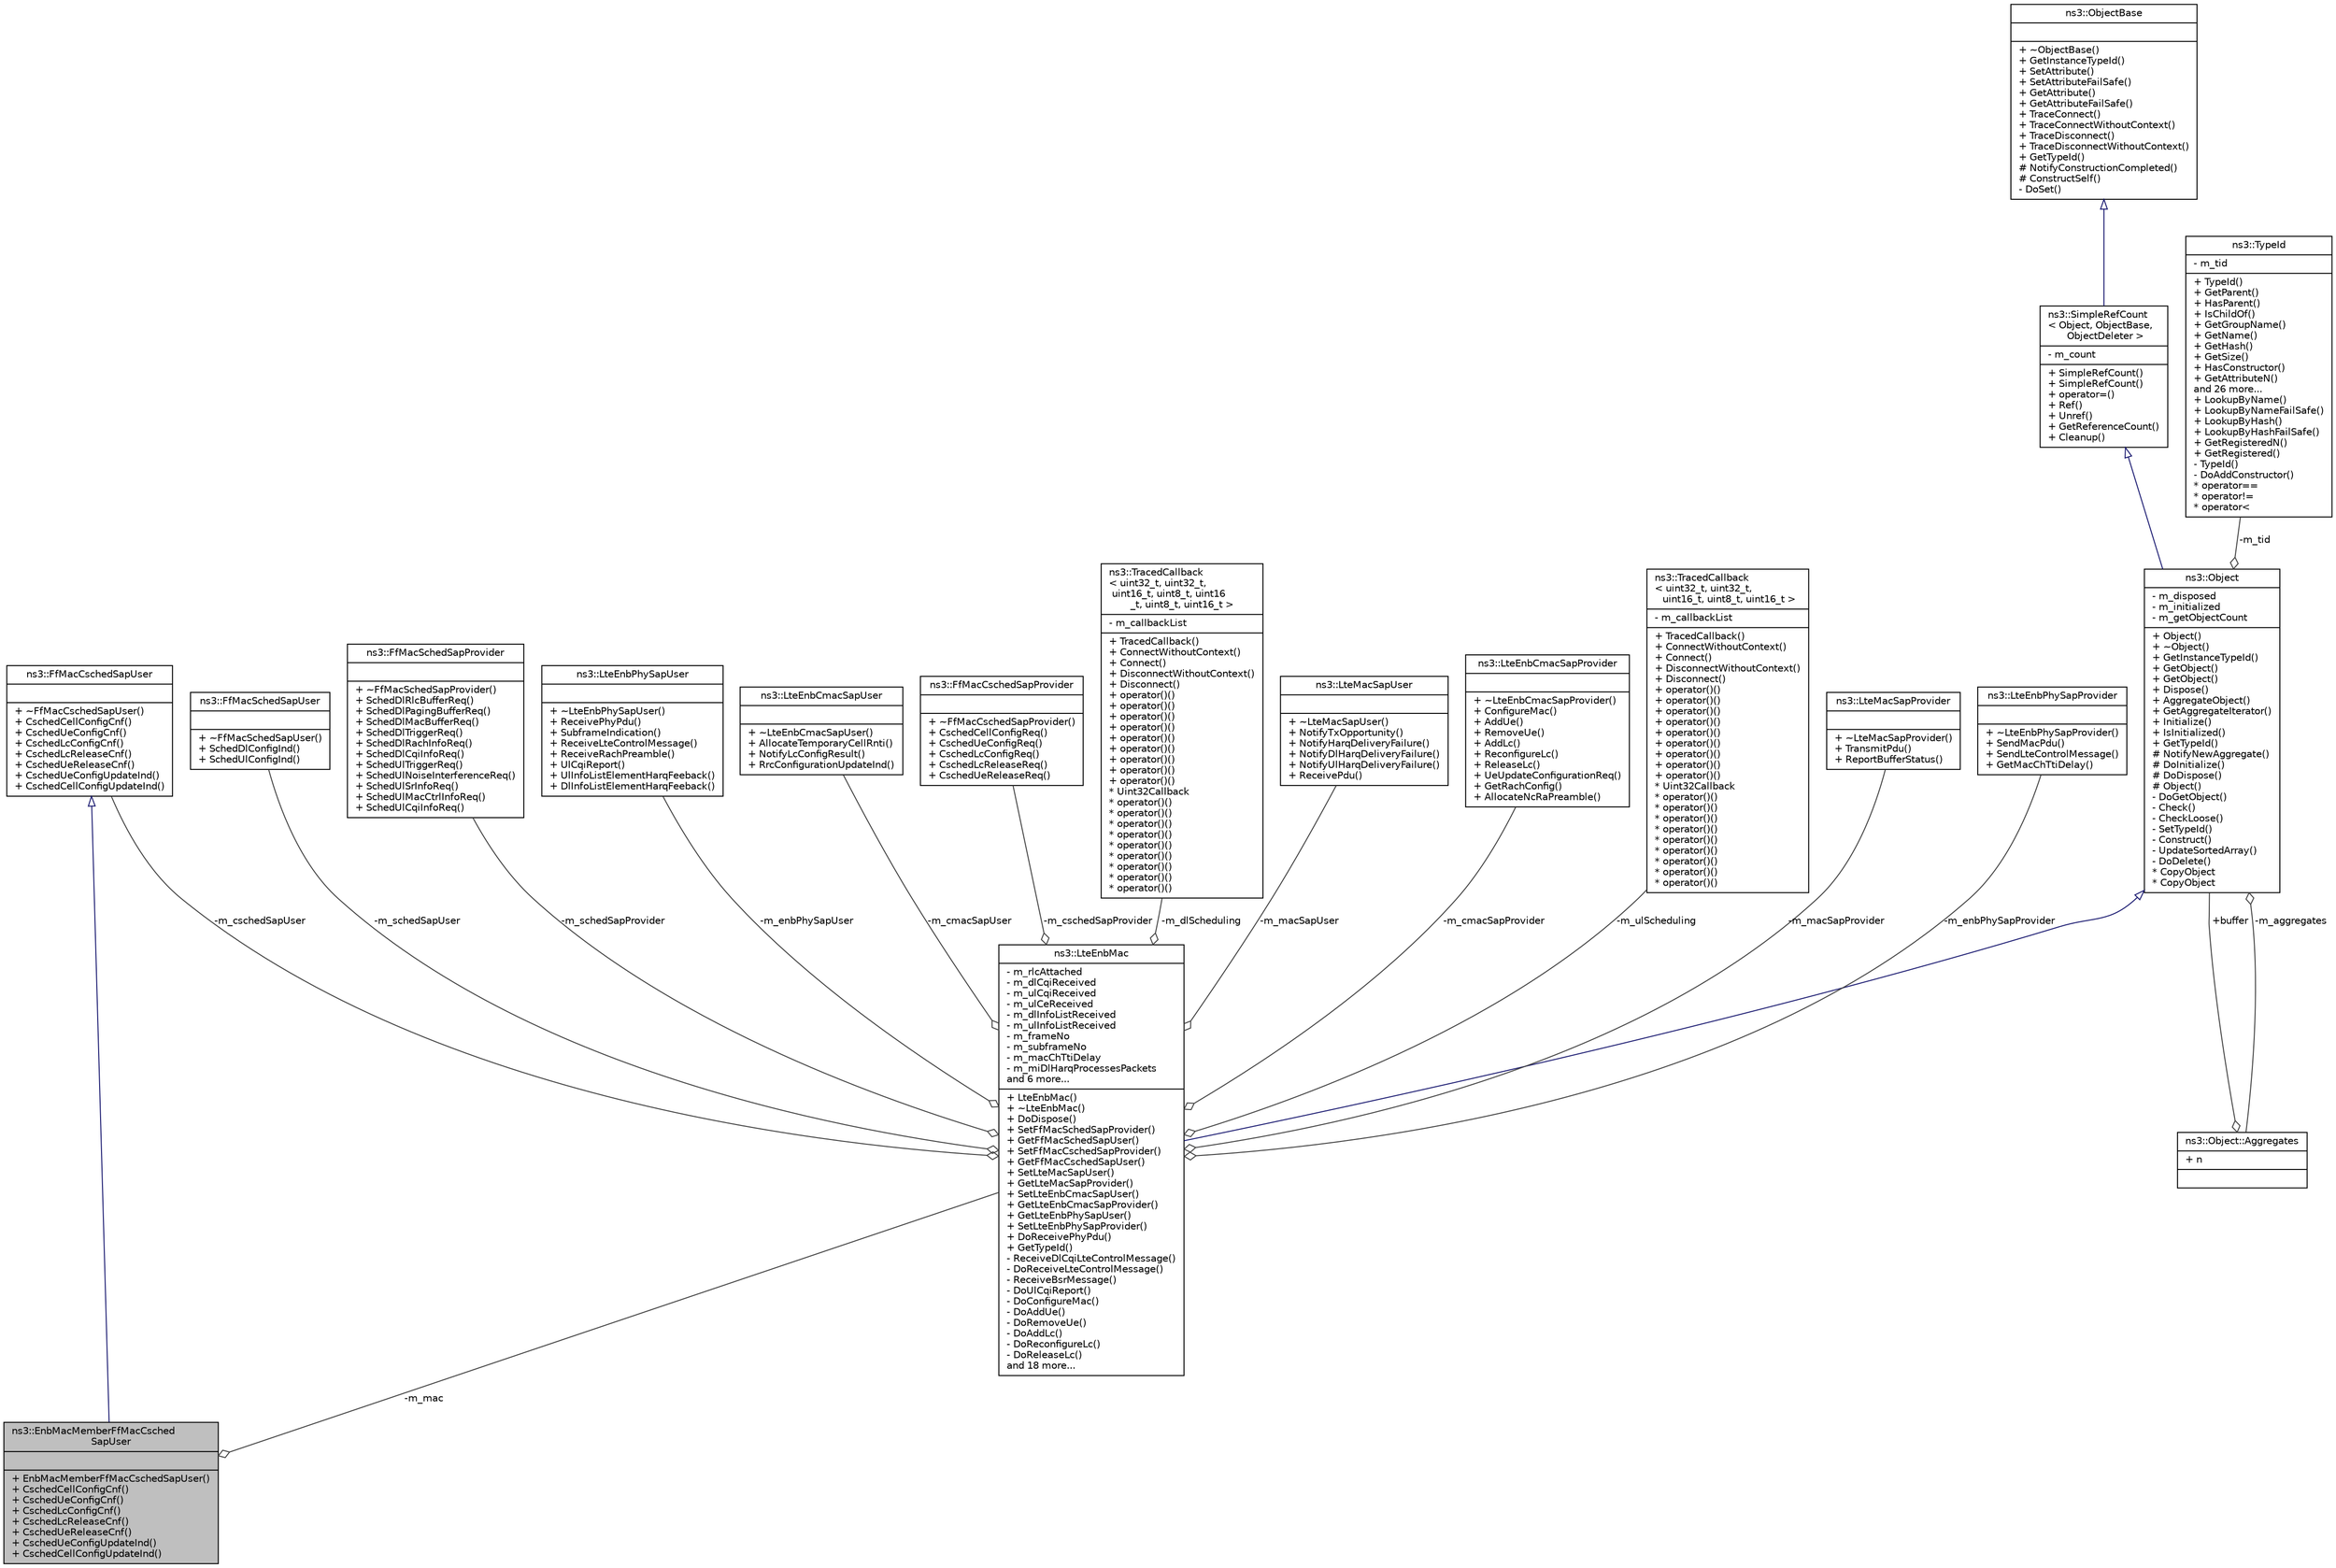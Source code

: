 digraph "ns3::EnbMacMemberFfMacCschedSapUser"
{
  edge [fontname="Helvetica",fontsize="10",labelfontname="Helvetica",labelfontsize="10"];
  node [fontname="Helvetica",fontsize="10",shape=record];
  Node1 [label="{ns3::EnbMacMemberFfMacCsched\lSapUser\n||+ EnbMacMemberFfMacCschedSapUser()\l+ CschedCellConfigCnf()\l+ CschedUeConfigCnf()\l+ CschedLcConfigCnf()\l+ CschedLcReleaseCnf()\l+ CschedUeReleaseCnf()\l+ CschedUeConfigUpdateInd()\l+ CschedCellConfigUpdateInd()\l}",height=0.2,width=0.4,color="black", fillcolor="grey75", style="filled", fontcolor="black"];
  Node2 -> Node1 [dir="back",color="midnightblue",fontsize="10",style="solid",arrowtail="onormal"];
  Node2 [label="{ns3::FfMacCschedSapUser\n||+ ~FfMacCschedSapUser()\l+ CschedCellConfigCnf()\l+ CschedUeConfigCnf()\l+ CschedLcConfigCnf()\l+ CschedLcReleaseCnf()\l+ CschedUeReleaseCnf()\l+ CschedUeConfigUpdateInd()\l+ CschedCellConfigUpdateInd()\l}",height=0.2,width=0.4,color="black", fillcolor="white", style="filled",URL="$d9/d82/classns3_1_1FfMacCschedSapUser.html"];
  Node3 -> Node1 [color="grey25",fontsize="10",style="solid",label=" -m_mac" ,arrowhead="odiamond"];
  Node3 [label="{ns3::LteEnbMac\n|- m_rlcAttached\l- m_dlCqiReceived\l- m_ulCqiReceived\l- m_ulCeReceived\l- m_dlInfoListReceived\l- m_ulInfoListReceived\l- m_frameNo\l- m_subframeNo\l- m_macChTtiDelay\l- m_miDlHarqProcessesPackets\land 6 more...\l|+ LteEnbMac()\l+ ~LteEnbMac()\l+ DoDispose()\l+ SetFfMacSchedSapProvider()\l+ GetFfMacSchedSapUser()\l+ SetFfMacCschedSapProvider()\l+ GetFfMacCschedSapUser()\l+ SetLteMacSapUser()\l+ GetLteMacSapProvider()\l+ SetLteEnbCmacSapUser()\l+ GetLteEnbCmacSapProvider()\l+ GetLteEnbPhySapUser()\l+ SetLteEnbPhySapProvider()\l+ DoReceivePhyPdu()\l+ GetTypeId()\l- ReceiveDlCqiLteControlMessage()\l- DoReceiveLteControlMessage()\l- ReceiveBsrMessage()\l- DoUlCqiReport()\l- DoConfigureMac()\l- DoAddUe()\l- DoRemoveUe()\l- DoAddLc()\l- DoReconfigureLc()\l- DoReleaseLc()\land 18 more...\l}",height=0.2,width=0.4,color="black", fillcolor="white", style="filled",URL="$d5/d3a/classns3_1_1LteEnbMac.html"];
  Node4 -> Node3 [dir="back",color="midnightblue",fontsize="10",style="solid",arrowtail="onormal"];
  Node4 [label="{ns3::Object\n|- m_disposed\l- m_initialized\l- m_getObjectCount\l|+ Object()\l+ ~Object()\l+ GetInstanceTypeId()\l+ GetObject()\l+ GetObject()\l+ Dispose()\l+ AggregateObject()\l+ GetAggregateIterator()\l+ Initialize()\l+ IsInitialized()\l+ GetTypeId()\l# NotifyNewAggregate()\l# DoInitialize()\l# DoDispose()\l# Object()\l- DoGetObject()\l- Check()\l- CheckLoose()\l- SetTypeId()\l- Construct()\l- UpdateSortedArray()\l- DoDelete()\l* CopyObject\l* CopyObject\l}",height=0.2,width=0.4,color="black", fillcolor="white", style="filled",URL="$d9/d77/classns3_1_1Object.html",tooltip="A base class which provides memory management and object aggregation. "];
  Node5 -> Node4 [dir="back",color="midnightblue",fontsize="10",style="solid",arrowtail="onormal"];
  Node5 [label="{ns3::SimpleRefCount\l\< Object, ObjectBase,\l ObjectDeleter \>\n|- m_count\l|+ SimpleRefCount()\l+ SimpleRefCount()\l+ operator=()\l+ Ref()\l+ Unref()\l+ GetReferenceCount()\l+ Cleanup()\l}",height=0.2,width=0.4,color="black", fillcolor="white", style="filled",URL="$da/da1/classns3_1_1SimpleRefCount.html"];
  Node6 -> Node5 [dir="back",color="midnightblue",fontsize="10",style="solid",arrowtail="onormal"];
  Node6 [label="{ns3::ObjectBase\n||+ ~ObjectBase()\l+ GetInstanceTypeId()\l+ SetAttribute()\l+ SetAttributeFailSafe()\l+ GetAttribute()\l+ GetAttributeFailSafe()\l+ TraceConnect()\l+ TraceConnectWithoutContext()\l+ TraceDisconnect()\l+ TraceDisconnectWithoutContext()\l+ GetTypeId()\l# NotifyConstructionCompleted()\l# ConstructSelf()\l- DoSet()\l}",height=0.2,width=0.4,color="black", fillcolor="white", style="filled",URL="$d2/dac/classns3_1_1ObjectBase.html",tooltip="Anchor the ns-3 type and attribute system. "];
  Node7 -> Node4 [color="grey25",fontsize="10",style="solid",label=" -m_tid" ,arrowhead="odiamond"];
  Node7 [label="{ns3::TypeId\n|- m_tid\l|+ TypeId()\l+ GetParent()\l+ HasParent()\l+ IsChildOf()\l+ GetGroupName()\l+ GetName()\l+ GetHash()\l+ GetSize()\l+ HasConstructor()\l+ GetAttributeN()\land 26 more...\l+ LookupByName()\l+ LookupByNameFailSafe()\l+ LookupByHash()\l+ LookupByHashFailSafe()\l+ GetRegisteredN()\l+ GetRegistered()\l- TypeId()\l- DoAddConstructor()\l* operator==\l* operator!=\l* operator\<\l}",height=0.2,width=0.4,color="black", fillcolor="white", style="filled",URL="$d6/d11/classns3_1_1TypeId.html",tooltip="a unique identifier for an interface. "];
  Node8 -> Node4 [color="grey25",fontsize="10",style="solid",label=" -m_aggregates" ,arrowhead="odiamond"];
  Node8 [label="{ns3::Object::Aggregates\n|+ n\l|}",height=0.2,width=0.4,color="black", fillcolor="white", style="filled",URL="$d5/de9/structns3_1_1Object_1_1Aggregates.html"];
  Node4 -> Node8 [color="grey25",fontsize="10",style="solid",label=" +buffer" ,arrowhead="odiamond"];
  Node9 -> Node3 [color="grey25",fontsize="10",style="solid",label=" -m_schedSapUser" ,arrowhead="odiamond"];
  Node9 [label="{ns3::FfMacSchedSapUser\n||+ ~FfMacSchedSapUser()\l+ SchedDlConfigInd()\l+ SchedUlConfigInd()\l}",height=0.2,width=0.4,color="black", fillcolor="white", style="filled",URL="$df/d68/classns3_1_1FfMacSchedSapUser.html"];
  Node10 -> Node3 [color="grey25",fontsize="10",style="solid",label=" -m_schedSapProvider" ,arrowhead="odiamond"];
  Node10 [label="{ns3::FfMacSchedSapProvider\n||+ ~FfMacSchedSapProvider()\l+ SchedDlRlcBufferReq()\l+ SchedDlPagingBufferReq()\l+ SchedDlMacBufferReq()\l+ SchedDlTriggerReq()\l+ SchedDlRachInfoReq()\l+ SchedDlCqiInfoReq()\l+ SchedUlTriggerReq()\l+ SchedUlNoiseInterferenceReq()\l+ SchedUlSrInfoReq()\l+ SchedUlMacCtrlInfoReq()\l+ SchedUlCqiInfoReq()\l}",height=0.2,width=0.4,color="black", fillcolor="white", style="filled",URL="$d3/d8f/classns3_1_1FfMacSchedSapProvider.html",tooltip="Provides the SCHED SAP. "];
  Node11 -> Node3 [color="grey25",fontsize="10",style="solid",label=" -m_enbPhySapUser" ,arrowhead="odiamond"];
  Node11 [label="{ns3::LteEnbPhySapUser\n||+ ~LteEnbPhySapUser()\l+ ReceivePhyPdu()\l+ SubframeIndication()\l+ ReceiveLteControlMessage()\l+ ReceiveRachPreamble()\l+ UlCqiReport()\l+ UlInfoListElementHarqFeeback()\l+ DlInfoListElementHarqFeeback()\l}",height=0.2,width=0.4,color="black", fillcolor="white", style="filled",URL="$d5/d77/classns3_1_1LteEnbPhySapUser.html"];
  Node12 -> Node3 [color="grey25",fontsize="10",style="solid",label=" -m_cmacSapUser" ,arrowhead="odiamond"];
  Node12 [label="{ns3::LteEnbCmacSapUser\n||+ ~LteEnbCmacSapUser()\l+ AllocateTemporaryCellRnti()\l+ NotifyLcConfigResult()\l+ RrcConfigurationUpdateInd()\l}",height=0.2,width=0.4,color="black", fillcolor="white", style="filled",URL="$d8/d14/classns3_1_1LteEnbCmacSapUser.html"];
  Node13 -> Node3 [color="grey25",fontsize="10",style="solid",label=" -m_cschedSapProvider" ,arrowhead="odiamond"];
  Node13 [label="{ns3::FfMacCschedSapProvider\n||+ ~FfMacCschedSapProvider()\l+ CschedCellConfigReq()\l+ CschedUeConfigReq()\l+ CschedLcConfigReq()\l+ CschedLcReleaseReq()\l+ CschedUeReleaseReq()\l}",height=0.2,width=0.4,color="black", fillcolor="white", style="filled",URL="$df/d7e/classns3_1_1FfMacCschedSapProvider.html",tooltip="Provides the CSCHED SAP. "];
  Node14 -> Node3 [color="grey25",fontsize="10",style="solid",label=" -m_dlScheduling" ,arrowhead="odiamond"];
  Node14 [label="{ns3::TracedCallback\l\< uint32_t, uint32_t,\l uint16_t, uint8_t, uint16\l_t, uint8_t, uint16_t \>\n|- m_callbackList\l|+ TracedCallback()\l+ ConnectWithoutContext()\l+ Connect()\l+ DisconnectWithoutContext()\l+ Disconnect()\l+ operator()()\l+ operator()()\l+ operator()()\l+ operator()()\l+ operator()()\l+ operator()()\l+ operator()()\l+ operator()()\l+ operator()()\l* Uint32Callback\l* operator()()\l* operator()()\l* operator()()\l* operator()()\l* operator()()\l* operator()()\l* operator()()\l* operator()()\l* operator()()\l}",height=0.2,width=0.4,color="black", fillcolor="white", style="filled",URL="$df/dec/classns3_1_1TracedCallback.html"];
  Node15 -> Node3 [color="grey25",fontsize="10",style="solid",label=" -m_macSapUser" ,arrowhead="odiamond"];
  Node15 [label="{ns3::LteMacSapUser\n||+ ~LteMacSapUser()\l+ NotifyTxOpportunity()\l+ NotifyHarqDeliveryFailure()\l+ NotifyDlHarqDeliveryFailure()\l+ NotifyUlHarqDeliveryFailure()\l+ ReceivePdu()\l}",height=0.2,width=0.4,color="black", fillcolor="white", style="filled",URL="$df/d25/classns3_1_1LteMacSapUser.html"];
  Node2 -> Node3 [color="grey25",fontsize="10",style="solid",label=" -m_cschedSapUser" ,arrowhead="odiamond"];
  Node16 -> Node3 [color="grey25",fontsize="10",style="solid",label=" -m_cmacSapProvider" ,arrowhead="odiamond"];
  Node16 [label="{ns3::LteEnbCmacSapProvider\n||+ ~LteEnbCmacSapProvider()\l+ ConfigureMac()\l+ AddUe()\l+ RemoveUe()\l+ AddLc()\l+ ReconfigureLc()\l+ ReleaseLc()\l+ UeUpdateConfigurationReq()\l+ GetRachConfig()\l+ AllocateNcRaPreamble()\l}",height=0.2,width=0.4,color="black", fillcolor="white", style="filled",URL="$dd/d73/classns3_1_1LteEnbCmacSapProvider.html"];
  Node17 -> Node3 [color="grey25",fontsize="10",style="solid",label=" -m_ulScheduling" ,arrowhead="odiamond"];
  Node17 [label="{ns3::TracedCallback\l\< uint32_t, uint32_t,\l uint16_t, uint8_t, uint16_t \>\n|- m_callbackList\l|+ TracedCallback()\l+ ConnectWithoutContext()\l+ Connect()\l+ DisconnectWithoutContext()\l+ Disconnect()\l+ operator()()\l+ operator()()\l+ operator()()\l+ operator()()\l+ operator()()\l+ operator()()\l+ operator()()\l+ operator()()\l+ operator()()\l* Uint32Callback\l* operator()()\l* operator()()\l* operator()()\l* operator()()\l* operator()()\l* operator()()\l* operator()()\l* operator()()\l* operator()()\l}",height=0.2,width=0.4,color="black", fillcolor="white", style="filled",URL="$df/dec/classns3_1_1TracedCallback.html"];
  Node18 -> Node3 [color="grey25",fontsize="10",style="solid",label=" -m_macSapProvider" ,arrowhead="odiamond"];
  Node18 [label="{ns3::LteMacSapProvider\n||+ ~LteMacSapProvider()\l+ TransmitPdu()\l+ ReportBufferStatus()\l}",height=0.2,width=0.4,color="black", fillcolor="white", style="filled",URL="$db/d1a/classns3_1_1LteMacSapProvider.html"];
  Node19 -> Node3 [color="grey25",fontsize="10",style="solid",label=" -m_enbPhySapProvider" ,arrowhead="odiamond"];
  Node19 [label="{ns3::LteEnbPhySapProvider\n||+ ~LteEnbPhySapProvider()\l+ SendMacPdu()\l+ SendLteControlMessage()\l+ GetMacChTtiDelay()\l}",height=0.2,width=0.4,color="black", fillcolor="white", style="filled",URL="$d5/db0/classns3_1_1LteEnbPhySapProvider.html"];
}
